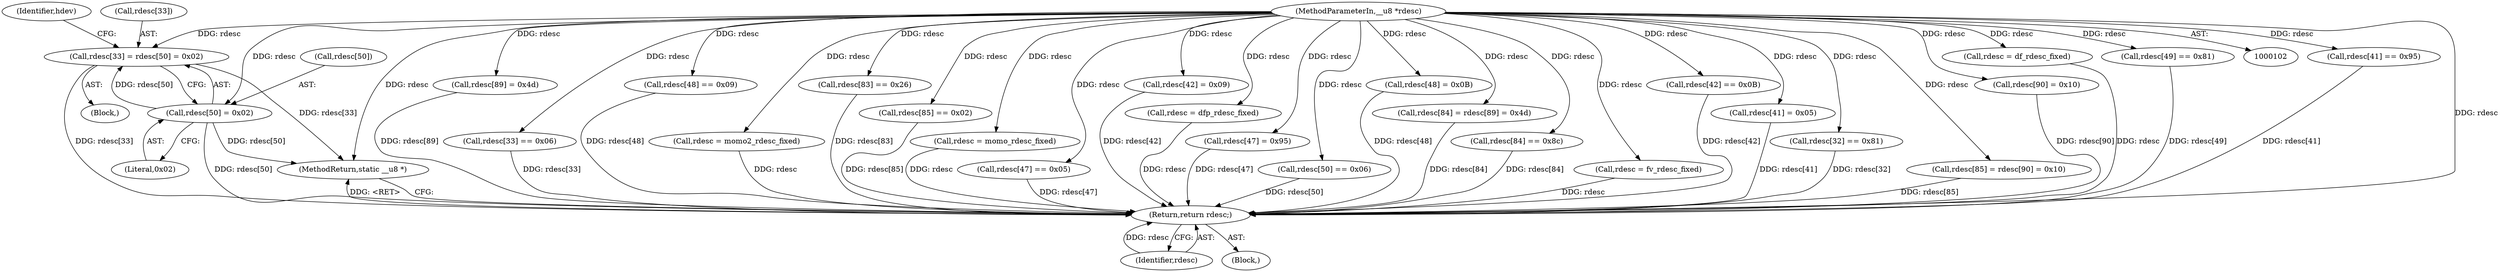digraph "0_linux_4ab25786c87eb20857bbb715c3ae34ec8fd6a214_1@pointer" {
"1000206" [label="(Call,rdesc[33] = rdesc[50] = 0x02)"];
"1000104" [label="(MethodParameterIn,__u8 *rdesc)"];
"1000210" [label="(Call,rdesc[50] = 0x02)"];
"1000409" [label="(Return,return rdesc;)"];
"1000153" [label="(Call,rdesc[89] = 0x4d)"];
"1000186" [label="(Call,rdesc[33] == 0x06)"];
"1000379" [label="(Call,rdesc[48] == 0x09)"];
"1000210" [label="(Call,rdesc[50] = 0x02)"];
"1000206" [label="(Call,rdesc[33] = rdesc[50] = 0x02)"];
"1000307" [label="(Call,rdesc = momo2_rdesc_fixed)"];
"1000129" [label="(Call,rdesc[83] == 0x26)"];
"1000140" [label="(Call,rdesc[85] == 0x02)"];
"1000288" [label="(Call,rdesc = momo_rdesc_fixed)"];
"1000374" [label="(Call,rdesc[47] == 0x05)"];
"1000393" [label="(Call,rdesc[42] = 0x09)"];
"1000345" [label="(Call,rdesc = dfp_rdesc_fixed)"];
"1000398" [label="(Call,rdesc[47] = 0x95)"];
"1000104" [label="(MethodParameterIn,__u8 *rdesc)"];
"1000214" [label="(Literal,0x02)"];
"1000410" [label="(Identifier,rdesc)"];
"1000197" [label="(Call,rdesc[50] == 0x06)"];
"1000403" [label="(Call,rdesc[48] = 0x0B)"];
"1000149" [label="(Call,rdesc[84] = rdesc[89] = 0x4d)"];
"1000411" [label="(MethodReturn,static __u8 *)"];
"1000135" [label="(Call,rdesc[84] == 0x8c)"];
"1000409" [label="(Return,return rdesc;)"];
"1000326" [label="(Call,rdesc = fv_rdesc_fixed)"];
"1000217" [label="(Identifier,hdev)"];
"1000368" [label="(Call,rdesc[42] == 0x0B)"];
"1000106" [label="(Block,)"];
"1000388" [label="(Call,rdesc[41] = 0x05)"];
"1000180" [label="(Call,rdesc[32] == 0x81)"];
"1000158" [label="(Call,rdesc[85] = rdesc[90] = 0x10)"];
"1000211" [label="(Call,rdesc[50])"];
"1000202" [label="(Block,)"];
"1000162" [label="(Call,rdesc[90] = 0x10)"];
"1000269" [label="(Call,rdesc = df_rdesc_fixed)"];
"1000192" [label="(Call,rdesc[49] == 0x81)"];
"1000362" [label="(Call,rdesc[41] == 0x95)"];
"1000207" [label="(Call,rdesc[33])"];
"1000206" -> "1000202"  [label="AST: "];
"1000206" -> "1000210"  [label="CFG: "];
"1000207" -> "1000206"  [label="AST: "];
"1000210" -> "1000206"  [label="AST: "];
"1000217" -> "1000206"  [label="CFG: "];
"1000206" -> "1000411"  [label="DDG: rdesc[33]"];
"1000104" -> "1000206"  [label="DDG: rdesc"];
"1000210" -> "1000206"  [label="DDG: rdesc[50]"];
"1000206" -> "1000409"  [label="DDG: rdesc[33]"];
"1000104" -> "1000102"  [label="AST: "];
"1000104" -> "1000411"  [label="DDG: rdesc"];
"1000104" -> "1000129"  [label="DDG: rdesc"];
"1000104" -> "1000135"  [label="DDG: rdesc"];
"1000104" -> "1000140"  [label="DDG: rdesc"];
"1000104" -> "1000149"  [label="DDG: rdesc"];
"1000104" -> "1000153"  [label="DDG: rdesc"];
"1000104" -> "1000158"  [label="DDG: rdesc"];
"1000104" -> "1000162"  [label="DDG: rdesc"];
"1000104" -> "1000180"  [label="DDG: rdesc"];
"1000104" -> "1000186"  [label="DDG: rdesc"];
"1000104" -> "1000192"  [label="DDG: rdesc"];
"1000104" -> "1000197"  [label="DDG: rdesc"];
"1000104" -> "1000210"  [label="DDG: rdesc"];
"1000104" -> "1000269"  [label="DDG: rdesc"];
"1000104" -> "1000288"  [label="DDG: rdesc"];
"1000104" -> "1000307"  [label="DDG: rdesc"];
"1000104" -> "1000326"  [label="DDG: rdesc"];
"1000104" -> "1000345"  [label="DDG: rdesc"];
"1000104" -> "1000362"  [label="DDG: rdesc"];
"1000104" -> "1000368"  [label="DDG: rdesc"];
"1000104" -> "1000374"  [label="DDG: rdesc"];
"1000104" -> "1000379"  [label="DDG: rdesc"];
"1000104" -> "1000388"  [label="DDG: rdesc"];
"1000104" -> "1000393"  [label="DDG: rdesc"];
"1000104" -> "1000398"  [label="DDG: rdesc"];
"1000104" -> "1000403"  [label="DDG: rdesc"];
"1000104" -> "1000409"  [label="DDG: rdesc"];
"1000210" -> "1000214"  [label="CFG: "];
"1000211" -> "1000210"  [label="AST: "];
"1000214" -> "1000210"  [label="AST: "];
"1000210" -> "1000411"  [label="DDG: rdesc[50]"];
"1000210" -> "1000409"  [label="DDG: rdesc[50]"];
"1000409" -> "1000106"  [label="AST: "];
"1000409" -> "1000410"  [label="CFG: "];
"1000410" -> "1000409"  [label="AST: "];
"1000411" -> "1000409"  [label="CFG: "];
"1000409" -> "1000411"  [label="DDG: <RET>"];
"1000410" -> "1000409"  [label="DDG: rdesc"];
"1000129" -> "1000409"  [label="DDG: rdesc[83]"];
"1000186" -> "1000409"  [label="DDG: rdesc[33]"];
"1000388" -> "1000409"  [label="DDG: rdesc[41]"];
"1000403" -> "1000409"  [label="DDG: rdesc[48]"];
"1000140" -> "1000409"  [label="DDG: rdesc[85]"];
"1000180" -> "1000409"  [label="DDG: rdesc[32]"];
"1000153" -> "1000409"  [label="DDG: rdesc[89]"];
"1000135" -> "1000409"  [label="DDG: rdesc[84]"];
"1000398" -> "1000409"  [label="DDG: rdesc[47]"];
"1000158" -> "1000409"  [label="DDG: rdesc[85]"];
"1000368" -> "1000409"  [label="DDG: rdesc[42]"];
"1000393" -> "1000409"  [label="DDG: rdesc[42]"];
"1000374" -> "1000409"  [label="DDG: rdesc[47]"];
"1000379" -> "1000409"  [label="DDG: rdesc[48]"];
"1000288" -> "1000409"  [label="DDG: rdesc"];
"1000192" -> "1000409"  [label="DDG: rdesc[49]"];
"1000269" -> "1000409"  [label="DDG: rdesc"];
"1000149" -> "1000409"  [label="DDG: rdesc[84]"];
"1000345" -> "1000409"  [label="DDG: rdesc"];
"1000326" -> "1000409"  [label="DDG: rdesc"];
"1000162" -> "1000409"  [label="DDG: rdesc[90]"];
"1000307" -> "1000409"  [label="DDG: rdesc"];
"1000362" -> "1000409"  [label="DDG: rdesc[41]"];
"1000197" -> "1000409"  [label="DDG: rdesc[50]"];
}
